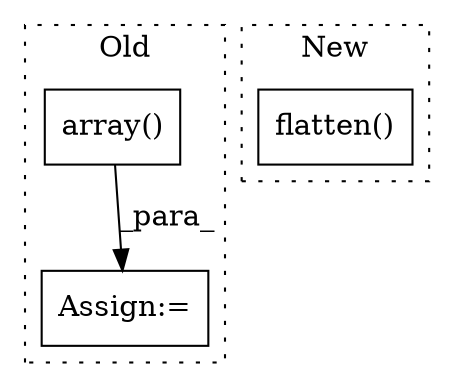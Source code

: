 digraph G {
subgraph cluster0 {
1 [label="array()" a="75" s="3683,3717" l="9,1" shape="box"];
3 [label="Assign:=" a="68" s="3680" l="3" shape="box"];
label = "Old";
style="dotted";
}
subgraph cluster1 {
2 [label="flatten()" a="75" s="3614" l="44" shape="box"];
label = "New";
style="dotted";
}
1 -> 3 [label="_para_"];
}